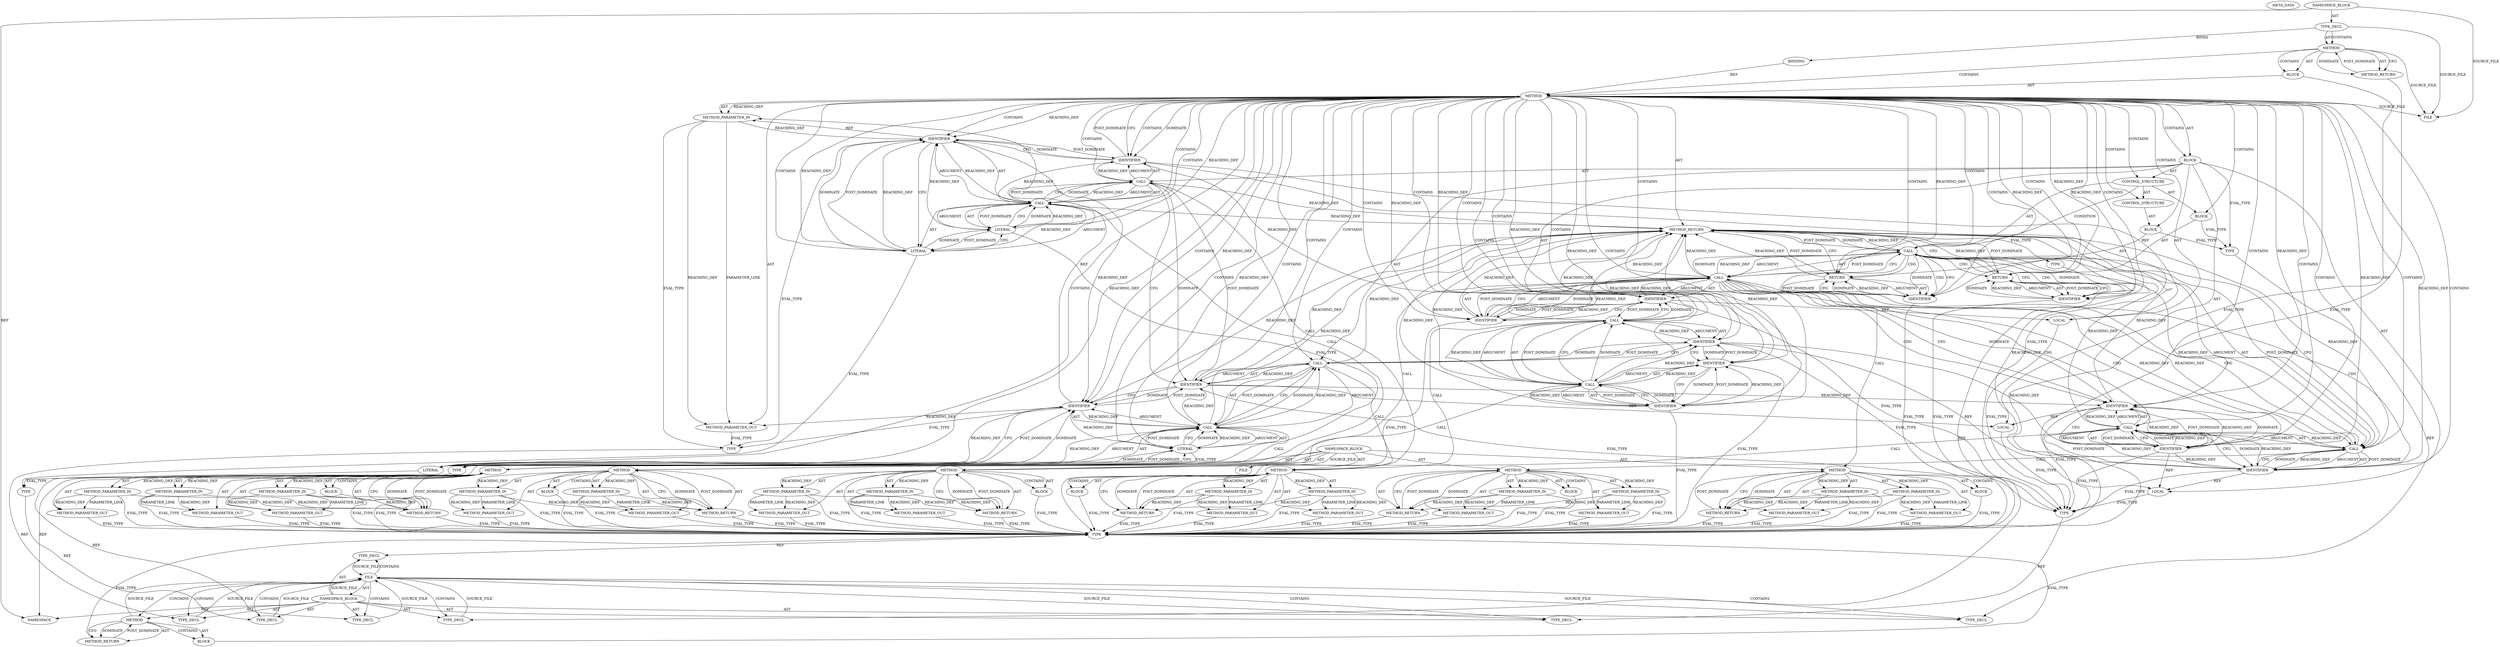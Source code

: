 digraph {
  1 [label=META_DATA LANGUAGE="NEWC" ROOT="/home/w/Documents/joern_wc/bigvul/processed_test/0" VERSION="0.1" OVERLAYS="base;controlflow;typerel;callgraph;dataflowOss"]
  2 [label=NAMESPACE_BLOCK ORDER=1 CODE="<empty>" FULL_NAME="<global>" FILENAME="<unknown>" NAME="<global>"]
  3 [label=NAMESPACE_BLOCK ORDER=1 CODE="<empty>" FULL_NAME="0.c:<global>" FILENAME="0.c" NAME="<global>"]
  4 [label=TYPE_DECL AST_PARENT_TYPE="NAMESPACE_BLOCK" AST_PARENT_FULL_NAME="0.c:<global>" ORDER=1 CODE="<global>" COLUMN_NUMBER=1 FULL_NAME="0.c:<global>" LINE_NUMBER=1 IS_EXTERNAL=false FILENAME="0.c" NAME="<global>"]
  5 [label=METHOD COLUMN_NUMBER=1 LINE_NUMBER=1 COLUMN_NUMBER_END=1 IS_EXTERNAL=false SIGNATURE="" NAME="<global>" AST_PARENT_TYPE="TYPE_DECL" AST_PARENT_FULL_NAME="0.c:<global>" ORDER=1 CODE="<global>" FULL_NAME="0.c:<global>" LINE_NUMBER_END=14 FILENAME="0.c"]
  6 [label=BLOCK ORDER=1 ARGUMENT_INDEX=-1 CODE="<empty>" COLUMN_NUMBER=1 LINE_NUMBER=1 TYPE_FULL_NAME="ANY"]
  7 [label=METHOD COLUMN_NUMBER=1 LINE_NUMBER=1 COLUMN_NUMBER_END=1 IS_EXTERNAL=false SIGNATURE="bool check_rodc_critical_attribute (ldb_message*)" NAME="check_rodc_critical_attribute" AST_PARENT_TYPE="TYPE_DECL" AST_PARENT_FULL_NAME="0.c:<global>" ORDER=1 CODE="static bool check_rodc_critical_attribute(struct ldb_message *msg)
{
	uint32_t schemaFlagsEx, searchFlags, rodc_filtered_flags;
	schemaFlagsEx = ldb_msg_find_attr_as_uint(msg, \"schemaFlagsEx\", 0);
	searchFlags = ldb_msg_find_attr_as_uint(msg, \"searchFlags\", 0);
	rodc_filtered_flags = (SEARCH_FLAG_RODC_ATTRIBUTE
			      | SEARCH_FLAG_CONFIDENTIAL);
	if ((schemaFlagsEx & SCHEMA_FLAG_ATTR_IS_CRITICAL) &&
		((searchFlags & rodc_filtered_flags) == rodc_filtered_flags)) {
		return true;
	} else {
		return false;
	}
}" FULL_NAME="check_rodc_critical_attribute" LINE_NUMBER_END=14 FILENAME="0.c"]
  8 [label=METHOD_PARAMETER_IN ORDER=1 CODE="struct ldb_message *msg" IS_VARIADIC=false COLUMN_NUMBER=43 LINE_NUMBER=1 TYPE_FULL_NAME="ldb_message*" EVALUATION_STRATEGY="BY_VALUE" INDEX=1 NAME="msg"]
  9 [label=BLOCK ORDER=2 ARGUMENT_INDEX=-1 CODE="{
	uint32_t schemaFlagsEx, searchFlags, rodc_filtered_flags;
	schemaFlagsEx = ldb_msg_find_attr_as_uint(msg, \"schemaFlagsEx\", 0);
	searchFlags = ldb_msg_find_attr_as_uint(msg, \"searchFlags\", 0);
	rodc_filtered_flags = (SEARCH_FLAG_RODC_ATTRIBUTE
			      | SEARCH_FLAG_CONFIDENTIAL);
	if ((schemaFlagsEx & SCHEMA_FLAG_ATTR_IS_CRITICAL) &&
		((searchFlags & rodc_filtered_flags) == rodc_filtered_flags)) {
		return true;
	} else {
		return false;
	}
}" COLUMN_NUMBER=1 LINE_NUMBER=2 TYPE_FULL_NAME="void"]
  10 [label=LOCAL ORDER=1 CODE="uint32_t schemaFlagsEx" COLUMN_NUMBER=11 LINE_NUMBER=3 TYPE_FULL_NAME="uint32_t" NAME="schemaFlagsEx"]
  11 [label=LOCAL ORDER=2 CODE="uint32_t searchFlags" COLUMN_NUMBER=26 LINE_NUMBER=3 TYPE_FULL_NAME="uint32_t" NAME="searchFlags"]
  12 [label=LOCAL ORDER=3 CODE="uint32_t rodc_filtered_flags" COLUMN_NUMBER=39 LINE_NUMBER=3 TYPE_FULL_NAME="uint32_t" NAME="rodc_filtered_flags"]
  13 [label=CALL ORDER=4 ARGUMENT_INDEX=-1 CODE="schemaFlagsEx = ldb_msg_find_attr_as_uint(msg, \"schemaFlagsEx\", 0)" COLUMN_NUMBER=2 METHOD_FULL_NAME="<operator>.assignment" LINE_NUMBER=4 TYPE_FULL_NAME="<empty>" DISPATCH_TYPE="STATIC_DISPATCH" SIGNATURE="" NAME="<operator>.assignment"]
  14 [label=IDENTIFIER ORDER=1 ARGUMENT_INDEX=1 CODE="schemaFlagsEx" COLUMN_NUMBER=2 LINE_NUMBER=4 TYPE_FULL_NAME="uint32_t" NAME="schemaFlagsEx"]
  15 [label=CALL ORDER=2 ARGUMENT_INDEX=2 CODE="ldb_msg_find_attr_as_uint(msg, \"schemaFlagsEx\", 0)" COLUMN_NUMBER=18 METHOD_FULL_NAME="ldb_msg_find_attr_as_uint" LINE_NUMBER=4 TYPE_FULL_NAME="<empty>" DISPATCH_TYPE="STATIC_DISPATCH" SIGNATURE="" NAME="ldb_msg_find_attr_as_uint"]
  16 [label=IDENTIFIER ORDER=1 ARGUMENT_INDEX=1 CODE="msg" COLUMN_NUMBER=44 LINE_NUMBER=4 TYPE_FULL_NAME="ldb_message*" NAME="msg"]
  17 [label=LITERAL ORDER=2 ARGUMENT_INDEX=2 CODE="\"schemaFlagsEx\"" COLUMN_NUMBER=49 LINE_NUMBER=4 TYPE_FULL_NAME="char"]
  18 [label=LITERAL ORDER=3 ARGUMENT_INDEX=3 CODE="0" COLUMN_NUMBER=66 LINE_NUMBER=4 TYPE_FULL_NAME="int"]
  19 [label=CALL ORDER=5 ARGUMENT_INDEX=-1 CODE="searchFlags = ldb_msg_find_attr_as_uint(msg, \"searchFlags\", 0)" COLUMN_NUMBER=2 METHOD_FULL_NAME="<operator>.assignment" LINE_NUMBER=5 TYPE_FULL_NAME="<empty>" DISPATCH_TYPE="STATIC_DISPATCH" SIGNATURE="" NAME="<operator>.assignment"]
  20 [label=IDENTIFIER ORDER=1 ARGUMENT_INDEX=1 CODE="searchFlags" COLUMN_NUMBER=2 LINE_NUMBER=5 TYPE_FULL_NAME="uint32_t" NAME="searchFlags"]
  21 [label=CALL ORDER=2 ARGUMENT_INDEX=2 CODE="ldb_msg_find_attr_as_uint(msg, \"searchFlags\", 0)" COLUMN_NUMBER=16 METHOD_FULL_NAME="ldb_msg_find_attr_as_uint" LINE_NUMBER=5 TYPE_FULL_NAME="<empty>" DISPATCH_TYPE="STATIC_DISPATCH" SIGNATURE="" NAME="ldb_msg_find_attr_as_uint"]
  22 [label=IDENTIFIER ORDER=1 ARGUMENT_INDEX=1 CODE="msg" COLUMN_NUMBER=42 LINE_NUMBER=5 TYPE_FULL_NAME="ldb_message*" NAME="msg"]
  23 [label=LITERAL ORDER=2 ARGUMENT_INDEX=2 CODE="\"searchFlags\"" COLUMN_NUMBER=47 LINE_NUMBER=5 TYPE_FULL_NAME="char"]
  24 [label=LITERAL ORDER=3 ARGUMENT_INDEX=3 CODE="0" COLUMN_NUMBER=62 LINE_NUMBER=5 TYPE_FULL_NAME="int"]
  25 [label=CALL ORDER=6 ARGUMENT_INDEX=-1 CODE="rodc_filtered_flags = (SEARCH_FLAG_RODC_ATTRIBUTE
			      | SEARCH_FLAG_CONFIDENTIAL)" COLUMN_NUMBER=2 METHOD_FULL_NAME="<operator>.assignment" LINE_NUMBER=6 TYPE_FULL_NAME="<empty>" DISPATCH_TYPE="STATIC_DISPATCH" SIGNATURE="" NAME="<operator>.assignment"]
  26 [label=IDENTIFIER ORDER=1 ARGUMENT_INDEX=1 CODE="rodc_filtered_flags" COLUMN_NUMBER=2 LINE_NUMBER=6 TYPE_FULL_NAME="uint32_t" NAME="rodc_filtered_flags"]
  27 [label=CALL ORDER=2 ARGUMENT_INDEX=2 CODE="SEARCH_FLAG_RODC_ATTRIBUTE
			      | SEARCH_FLAG_CONFIDENTIAL" COLUMN_NUMBER=25 METHOD_FULL_NAME="<operator>.or" LINE_NUMBER=6 TYPE_FULL_NAME="<empty>" DISPATCH_TYPE="STATIC_DISPATCH" SIGNATURE="" NAME="<operator>.or"]
  28 [label=IDENTIFIER ORDER=1 ARGUMENT_INDEX=1 CODE="SEARCH_FLAG_RODC_ATTRIBUTE" COLUMN_NUMBER=25 LINE_NUMBER=6 TYPE_FULL_NAME="ANY" NAME="SEARCH_FLAG_RODC_ATTRIBUTE"]
  29 [label=IDENTIFIER ORDER=2 ARGUMENT_INDEX=2 CODE="SEARCH_FLAG_CONFIDENTIAL" COLUMN_NUMBER=12 LINE_NUMBER=7 TYPE_FULL_NAME="ANY" NAME="SEARCH_FLAG_CONFIDENTIAL"]
  30 [label=CONTROL_STRUCTURE CONTROL_STRUCTURE_TYPE="IF" ORDER=7 PARSER_TYPE_NAME="CASTIfStatement" ARGUMENT_INDEX=-1 CODE="if ((schemaFlagsEx & SCHEMA_FLAG_ATTR_IS_CRITICAL) &&
		((searchFlags & rodc_filtered_flags) == rodc_filtered_flags))" COLUMN_NUMBER=2 LINE_NUMBER=8]
  31 [label=CALL ORDER=1 ARGUMENT_INDEX=-1 CODE="(schemaFlagsEx & SCHEMA_FLAG_ATTR_IS_CRITICAL) &&
		((searchFlags & rodc_filtered_flags) == rodc_filtered_flags)" COLUMN_NUMBER=6 METHOD_FULL_NAME="<operator>.logicalAnd" LINE_NUMBER=8 TYPE_FULL_NAME="<empty>" DISPATCH_TYPE="STATIC_DISPATCH" SIGNATURE="" NAME="<operator>.logicalAnd"]
  32 [label=CALL ORDER=1 ARGUMENT_INDEX=1 CODE="schemaFlagsEx & SCHEMA_FLAG_ATTR_IS_CRITICAL" COLUMN_NUMBER=7 METHOD_FULL_NAME="<operator>.and" LINE_NUMBER=8 TYPE_FULL_NAME="<empty>" DISPATCH_TYPE="STATIC_DISPATCH" SIGNATURE="" NAME="<operator>.and"]
  33 [label=IDENTIFIER ORDER=1 ARGUMENT_INDEX=1 CODE="schemaFlagsEx" COLUMN_NUMBER=7 LINE_NUMBER=8 TYPE_FULL_NAME="uint32_t" NAME="schemaFlagsEx"]
  34 [label=IDENTIFIER ORDER=2 ARGUMENT_INDEX=2 CODE="SCHEMA_FLAG_ATTR_IS_CRITICAL" COLUMN_NUMBER=23 LINE_NUMBER=8 TYPE_FULL_NAME="ANY" NAME="SCHEMA_FLAG_ATTR_IS_CRITICAL"]
  35 [label=CALL ORDER=2 ARGUMENT_INDEX=2 CODE="(searchFlags & rodc_filtered_flags) == rodc_filtered_flags" COLUMN_NUMBER=4 METHOD_FULL_NAME="<operator>.equals" LINE_NUMBER=9 TYPE_FULL_NAME="<empty>" DISPATCH_TYPE="STATIC_DISPATCH" SIGNATURE="" NAME="<operator>.equals"]
  36 [label=CALL ORDER=1 ARGUMENT_INDEX=1 CODE="searchFlags & rodc_filtered_flags" COLUMN_NUMBER=5 METHOD_FULL_NAME="<operator>.and" LINE_NUMBER=9 TYPE_FULL_NAME="<empty>" DISPATCH_TYPE="STATIC_DISPATCH" SIGNATURE="" NAME="<operator>.and"]
  37 [label=IDENTIFIER ORDER=1 ARGUMENT_INDEX=1 CODE="searchFlags" COLUMN_NUMBER=5 LINE_NUMBER=9 TYPE_FULL_NAME="uint32_t" NAME="searchFlags"]
  38 [label=IDENTIFIER ORDER=2 ARGUMENT_INDEX=2 CODE="rodc_filtered_flags" COLUMN_NUMBER=19 LINE_NUMBER=9 TYPE_FULL_NAME="uint32_t" NAME="rodc_filtered_flags"]
  39 [label=IDENTIFIER ORDER=2 ARGUMENT_INDEX=2 CODE="rodc_filtered_flags" COLUMN_NUMBER=43 LINE_NUMBER=9 TYPE_FULL_NAME="uint32_t" NAME="rodc_filtered_flags"]
  40 [label=BLOCK ORDER=2 ARGUMENT_INDEX=-1 CODE="{
		return true;
	}" COLUMN_NUMBER=65 LINE_NUMBER=9 TYPE_FULL_NAME="void"]
  41 [label=RETURN ORDER=1 ARGUMENT_INDEX=-1 CODE="return true;" COLUMN_NUMBER=3 LINE_NUMBER=10]
  42 [label=IDENTIFIER ORDER=1 ARGUMENT_INDEX=-1 CODE="true" COLUMN_NUMBER=10 LINE_NUMBER=10 TYPE_FULL_NAME="ANY" NAME="true"]
  43 [label=CONTROL_STRUCTURE CONTROL_STRUCTURE_TYPE="ELSE" ORDER=3 PARSER_TYPE_NAME="CASTCompoundStatement" ARGUMENT_INDEX=-1 CODE="else" COLUMN_NUMBER=9 LINE_NUMBER=11]
  44 [label=BLOCK ORDER=1 ARGUMENT_INDEX=-1 CODE="{
		return false;
	}" COLUMN_NUMBER=9 LINE_NUMBER=11 TYPE_FULL_NAME="void"]
  45 [label=RETURN ORDER=1 ARGUMENT_INDEX=-1 CODE="return false;" COLUMN_NUMBER=3 LINE_NUMBER=12]
  46 [label=IDENTIFIER ORDER=1 ARGUMENT_INDEX=-1 CODE="false" COLUMN_NUMBER=10 LINE_NUMBER=12 TYPE_FULL_NAME="ANY" NAME="false"]
  47 [label=METHOD_RETURN ORDER=3 CODE="RET" COLUMN_NUMBER=1 LINE_NUMBER=1 TYPE_FULL_NAME="bool" EVALUATION_STRATEGY="BY_VALUE"]
  48 [label=BINDING METHOD_FULL_NAME="check_rodc_critical_attribute" SIGNATURE="bool check_rodc_critical_attribute (ldb_message*)" NAME="check_rodc_critical_attribute"]
  49 [label=METHOD_RETURN ORDER=2 CODE="RET" COLUMN_NUMBER=1 LINE_NUMBER=1 TYPE_FULL_NAME="ANY" EVALUATION_STRATEGY="BY_VALUE"]
  50 [label=TYPE FULL_NAME="ANY" NAME="ANY" TYPE_DECL_FULL_NAME="ANY"]
  51 [label=TYPE FULL_NAME="bool" NAME="bool" TYPE_DECL_FULL_NAME="bool"]
  52 [label=TYPE FULL_NAME="char" NAME="char" TYPE_DECL_FULL_NAME="char"]
  53 [label=TYPE FULL_NAME="int" NAME="int" TYPE_DECL_FULL_NAME="int"]
  54 [label=TYPE FULL_NAME="ldb_message*" NAME="ldb_message*" TYPE_DECL_FULL_NAME="ldb_message*"]
  55 [label=TYPE FULL_NAME="uint32_t" NAME="uint32_t" TYPE_DECL_FULL_NAME="uint32_t"]
  56 [label=TYPE FULL_NAME="void" NAME="void" TYPE_DECL_FULL_NAME="void"]
  57 [label=TYPE_DECL AST_PARENT_TYPE="NAMESPACE_BLOCK" AST_PARENT_FULL_NAME="<includes>:<global>" ORDER=-1 CODE="ANY" FULL_NAME="ANY" IS_EXTERNAL=true FILENAME="<includes>" NAME="ANY"]
  58 [label=TYPE_DECL AST_PARENT_TYPE="NAMESPACE_BLOCK" AST_PARENT_FULL_NAME="<includes>:<global>" ORDER=-1 CODE="bool" FULL_NAME="bool" IS_EXTERNAL=true FILENAME="<includes>" NAME="bool"]
  59 [label=TYPE_DECL AST_PARENT_TYPE="NAMESPACE_BLOCK" AST_PARENT_FULL_NAME="<includes>:<global>" ORDER=-1 CODE="char" FULL_NAME="char" IS_EXTERNAL=true FILENAME="<includes>" NAME="char"]
  60 [label=TYPE_DECL AST_PARENT_TYPE="NAMESPACE_BLOCK" AST_PARENT_FULL_NAME="<includes>:<global>" ORDER=-1 CODE="int" FULL_NAME="int" IS_EXTERNAL=true FILENAME="<includes>" NAME="int"]
  61 [label=TYPE_DECL AST_PARENT_TYPE="NAMESPACE_BLOCK" AST_PARENT_FULL_NAME="<includes>:<global>" ORDER=-1 CODE="ldb_message*" FULL_NAME="ldb_message*" IS_EXTERNAL=true FILENAME="<includes>" NAME="ldb_message*"]
  62 [label=TYPE_DECL AST_PARENT_TYPE="NAMESPACE_BLOCK" AST_PARENT_FULL_NAME="<includes>:<global>" ORDER=-1 CODE="uint32_t" FULL_NAME="uint32_t" IS_EXTERNAL=true FILENAME="<includes>" NAME="uint32_t"]
  63 [label=TYPE_DECL AST_PARENT_TYPE="NAMESPACE_BLOCK" AST_PARENT_FULL_NAME="<includes>:<global>" ORDER=-1 CODE="void" FULL_NAME="void" IS_EXTERNAL=true FILENAME="<includes>" NAME="void"]
  64 [label=FILE ORDER=1 CODE="<empty>" CONTENT="<empty>" NAME="<includes>"]
  65 [label=NAMESPACE_BLOCK ORDER=1 CODE="<empty>" FULL_NAME="<includes>:<global>" FILENAME="<includes>" NAME="<global>"]
  66 [label=METHOD AST_PARENT_TYPE="NAMESPACE_BLOCK" AST_PARENT_FULL_NAME="<includes>:<global>" ORDER=1 CODE="<global>" FULL_NAME="<includes>:<global>" LINE_NUMBER=1 IS_EXTERNAL=false FILENAME="<includes>" SIGNATURE="" NAME="<global>"]
  67 [label=BLOCK ORDER=1 ARGUMENT_INDEX=-1 CODE="<empty>" TYPE_FULL_NAME="ANY"]
  68 [label=METHOD_RETURN ORDER=2 CODE="RET" TYPE_FULL_NAME="ANY" EVALUATION_STRATEGY="BY_VALUE"]
  70 [label=FILE ORDER=0 CODE="<empty>" CONTENT="<empty>" NAME="<unknown>"]
  71 [label=FILE ORDER=0 CODE="<empty>" CONTENT="<empty>" NAME="0.c"]
  72 [label=NAMESPACE ORDER=-1 CODE="<empty>" NAME="<global>"]
  73 [label=METHOD AST_PARENT_TYPE="NAMESPACE_BLOCK" AST_PARENT_FULL_NAME="<global>" ORDER=0 CODE="<empty>" FULL_NAME="<operator>.assignment" IS_EXTERNAL=true FILENAME="<empty>" SIGNATURE="" NAME="<operator>.assignment"]
  74 [label=METHOD_PARAMETER_IN ORDER=1 CODE="p1" IS_VARIADIC=false TYPE_FULL_NAME="ANY" EVALUATION_STRATEGY="BY_VALUE" INDEX=1 NAME="p1"]
  75 [label=METHOD_PARAMETER_IN ORDER=2 CODE="p2" IS_VARIADIC=false TYPE_FULL_NAME="ANY" EVALUATION_STRATEGY="BY_VALUE" INDEX=2 NAME="p2"]
  76 [label=BLOCK ORDER=1 ARGUMENT_INDEX=1 CODE="<empty>" TYPE_FULL_NAME="ANY"]
  77 [label=METHOD_RETURN ORDER=2 CODE="RET" TYPE_FULL_NAME="ANY" EVALUATION_STRATEGY="BY_VALUE"]
  78 [label=METHOD AST_PARENT_TYPE="NAMESPACE_BLOCK" AST_PARENT_FULL_NAME="<global>" ORDER=0 CODE="<empty>" FULL_NAME="ldb_msg_find_attr_as_uint" IS_EXTERNAL=true FILENAME="<empty>" SIGNATURE="" NAME="ldb_msg_find_attr_as_uint"]
  79 [label=METHOD_PARAMETER_IN ORDER=1 CODE="p1" IS_VARIADIC=false TYPE_FULL_NAME="ANY" EVALUATION_STRATEGY="BY_VALUE" INDEX=1 NAME="p1"]
  80 [label=METHOD_PARAMETER_IN ORDER=2 CODE="p2" IS_VARIADIC=false TYPE_FULL_NAME="ANY" EVALUATION_STRATEGY="BY_VALUE" INDEX=2 NAME="p2"]
  81 [label=METHOD_PARAMETER_IN ORDER=3 CODE="p3" IS_VARIADIC=false TYPE_FULL_NAME="ANY" EVALUATION_STRATEGY="BY_VALUE" INDEX=3 NAME="p3"]
  82 [label=BLOCK ORDER=1 ARGUMENT_INDEX=1 CODE="<empty>" TYPE_FULL_NAME="ANY"]
  83 [label=METHOD_RETURN ORDER=2 CODE="RET" TYPE_FULL_NAME="ANY" EVALUATION_STRATEGY="BY_VALUE"]
  84 [label=METHOD AST_PARENT_TYPE="NAMESPACE_BLOCK" AST_PARENT_FULL_NAME="<global>" ORDER=0 CODE="<empty>" FULL_NAME="<operator>.or" IS_EXTERNAL=true FILENAME="<empty>" SIGNATURE="" NAME="<operator>.or"]
  85 [label=METHOD_PARAMETER_IN ORDER=1 CODE="p1" IS_VARIADIC=false TYPE_FULL_NAME="ANY" EVALUATION_STRATEGY="BY_VALUE" INDEX=1 NAME="p1"]
  86 [label=METHOD_PARAMETER_IN ORDER=2 CODE="p2" IS_VARIADIC=false TYPE_FULL_NAME="ANY" EVALUATION_STRATEGY="BY_VALUE" INDEX=2 NAME="p2"]
  87 [label=BLOCK ORDER=1 ARGUMENT_INDEX=1 CODE="<empty>" TYPE_FULL_NAME="ANY"]
  88 [label=METHOD_RETURN ORDER=2 CODE="RET" TYPE_FULL_NAME="ANY" EVALUATION_STRATEGY="BY_VALUE"]
  89 [label=METHOD AST_PARENT_TYPE="NAMESPACE_BLOCK" AST_PARENT_FULL_NAME="<global>" ORDER=0 CODE="<empty>" FULL_NAME="<operator>.logicalAnd" IS_EXTERNAL=true FILENAME="<empty>" SIGNATURE="" NAME="<operator>.logicalAnd"]
  90 [label=METHOD_PARAMETER_IN ORDER=1 CODE="p1" IS_VARIADIC=false TYPE_FULL_NAME="ANY" EVALUATION_STRATEGY="BY_VALUE" INDEX=1 NAME="p1"]
  91 [label=METHOD_PARAMETER_IN ORDER=2 CODE="p2" IS_VARIADIC=false TYPE_FULL_NAME="ANY" EVALUATION_STRATEGY="BY_VALUE" INDEX=2 NAME="p2"]
  92 [label=BLOCK ORDER=1 ARGUMENT_INDEX=1 CODE="<empty>" TYPE_FULL_NAME="ANY"]
  93 [label=METHOD_RETURN ORDER=2 CODE="RET" TYPE_FULL_NAME="ANY" EVALUATION_STRATEGY="BY_VALUE"]
  94 [label=METHOD AST_PARENT_TYPE="NAMESPACE_BLOCK" AST_PARENT_FULL_NAME="<global>" ORDER=0 CODE="<empty>" FULL_NAME="<operator>.and" IS_EXTERNAL=true FILENAME="<empty>" SIGNATURE="" NAME="<operator>.and"]
  95 [label=METHOD_PARAMETER_IN ORDER=1 CODE="p1" IS_VARIADIC=false TYPE_FULL_NAME="ANY" EVALUATION_STRATEGY="BY_VALUE" INDEX=1 NAME="p1"]
  96 [label=METHOD_PARAMETER_IN ORDER=2 CODE="p2" IS_VARIADIC=false TYPE_FULL_NAME="ANY" EVALUATION_STRATEGY="BY_VALUE" INDEX=2 NAME="p2"]
  97 [label=BLOCK ORDER=1 ARGUMENT_INDEX=1 CODE="<empty>" TYPE_FULL_NAME="ANY"]
  98 [label=METHOD_RETURN ORDER=2 CODE="RET" TYPE_FULL_NAME="ANY" EVALUATION_STRATEGY="BY_VALUE"]
  99 [label=METHOD AST_PARENT_TYPE="NAMESPACE_BLOCK" AST_PARENT_FULL_NAME="<global>" ORDER=0 CODE="<empty>" FULL_NAME="<operator>.equals" IS_EXTERNAL=true FILENAME="<empty>" SIGNATURE="" NAME="<operator>.equals"]
  100 [label=METHOD_PARAMETER_IN ORDER=1 CODE="p1" IS_VARIADIC=false TYPE_FULL_NAME="ANY" EVALUATION_STRATEGY="BY_VALUE" INDEX=1 NAME="p1"]
  101 [label=METHOD_PARAMETER_IN ORDER=2 CODE="p2" IS_VARIADIC=false TYPE_FULL_NAME="ANY" EVALUATION_STRATEGY="BY_VALUE" INDEX=2 NAME="p2"]
  102 [label=BLOCK ORDER=1 ARGUMENT_INDEX=1 CODE="<empty>" TYPE_FULL_NAME="ANY"]
  103 [label=METHOD_RETURN ORDER=2 CODE="RET" TYPE_FULL_NAME="ANY" EVALUATION_STRATEGY="BY_VALUE"]
  104 [label=METHOD_PARAMETER_OUT ORDER=1 CODE="struct ldb_message *msg" IS_VARIADIC=false COLUMN_NUMBER=43 LINE_NUMBER=1 TYPE_FULL_NAME="ldb_message*" EVALUATION_STRATEGY="BY_VALUE" INDEX=1 NAME="msg"]
  105 [label=METHOD_PARAMETER_OUT ORDER=1 CODE="p1" IS_VARIADIC=false TYPE_FULL_NAME="ANY" EVALUATION_STRATEGY="BY_VALUE" INDEX=1 NAME="p1"]
  106 [label=METHOD_PARAMETER_OUT ORDER=2 CODE="p2" IS_VARIADIC=false TYPE_FULL_NAME="ANY" EVALUATION_STRATEGY="BY_VALUE" INDEX=2 NAME="p2"]
  107 [label=METHOD_PARAMETER_OUT ORDER=1 CODE="p1" IS_VARIADIC=false TYPE_FULL_NAME="ANY" EVALUATION_STRATEGY="BY_VALUE" INDEX=1 NAME="p1"]
  108 [label=METHOD_PARAMETER_OUT ORDER=2 CODE="p2" IS_VARIADIC=false TYPE_FULL_NAME="ANY" EVALUATION_STRATEGY="BY_VALUE" INDEX=2 NAME="p2"]
  109 [label=METHOD_PARAMETER_OUT ORDER=3 CODE="p3" IS_VARIADIC=false TYPE_FULL_NAME="ANY" EVALUATION_STRATEGY="BY_VALUE" INDEX=3 NAME="p3"]
  110 [label=METHOD_PARAMETER_OUT ORDER=1 CODE="p1" IS_VARIADIC=false TYPE_FULL_NAME="ANY" EVALUATION_STRATEGY="BY_VALUE" INDEX=1 NAME="p1"]
  111 [label=METHOD_PARAMETER_OUT ORDER=2 CODE="p2" IS_VARIADIC=false TYPE_FULL_NAME="ANY" EVALUATION_STRATEGY="BY_VALUE" INDEX=2 NAME="p2"]
  112 [label=METHOD_PARAMETER_OUT ORDER=1 CODE="p1" IS_VARIADIC=false TYPE_FULL_NAME="ANY" EVALUATION_STRATEGY="BY_VALUE" INDEX=1 NAME="p1"]
  113 [label=METHOD_PARAMETER_OUT ORDER=2 CODE="p2" IS_VARIADIC=false TYPE_FULL_NAME="ANY" EVALUATION_STRATEGY="BY_VALUE" INDEX=2 NAME="p2"]
  114 [label=METHOD_PARAMETER_OUT ORDER=1 CODE="p1" IS_VARIADIC=false TYPE_FULL_NAME="ANY" EVALUATION_STRATEGY="BY_VALUE" INDEX=1 NAME="p1"]
  115 [label=METHOD_PARAMETER_OUT ORDER=2 CODE="p2" IS_VARIADIC=false TYPE_FULL_NAME="ANY" EVALUATION_STRATEGY="BY_VALUE" INDEX=2 NAME="p2"]
  116 [label=METHOD_PARAMETER_OUT ORDER=1 CODE="p1" IS_VARIADIC=false TYPE_FULL_NAME="ANY" EVALUATION_STRATEGY="BY_VALUE" INDEX=1 NAME="p1"]
  117 [label=METHOD_PARAMETER_OUT ORDER=2 CODE="p2" IS_VARIADIC=false TYPE_FULL_NAME="ANY" EVALUATION_STRATEGY="BY_VALUE" INDEX=2 NAME="p2"]
  2 -> 73 [label=AST ]
  2 -> 78 [label=AST ]
  2 -> 84 [label=AST ]
  2 -> 89 [label=AST ]
  2 -> 94 [label=AST ]
  2 -> 99 [label=AST ]
  2 -> 72 [label=REF ]
  2 -> 70 [label=SOURCE_FILE ]
  3 -> 4 [label=AST ]
  3 -> 72 [label=REF ]
  3 -> 71 [label=SOURCE_FILE ]
  4 -> 5 [label=AST ]
  4 -> 48 [label=BINDS ]
  4 -> 5 [label=CONTAINS ]
  4 -> 71 [label=SOURCE_FILE ]
  5 -> 6 [label=AST ]
  5 -> 49 [label=AST ]
  5 -> 49 [label=CFG ]
  5 -> 6 [label=CONTAINS ]
  5 -> 7 [label=CONTAINS ]
  5 -> 49 [label=DOMINATE ]
  5 -> 71 [label=SOURCE_FILE ]
  6 -> 7 [label=AST ]
  6 -> 50 [label=EVAL_TYPE ]
  7 -> 8 [label=AST ]
  7 -> 9 [label=AST ]
  7 -> 47 [label=AST ]
  7 -> 104 [label=AST ]
  7 -> 14 [label=CFG ]
  7 -> 9 [label=CONTAINS ]
  7 -> 13 [label=CONTAINS ]
  7 -> 19 [label=CONTAINS ]
  7 -> 25 [label=CONTAINS ]
  7 -> 30 [label=CONTAINS ]
  7 -> 14 [label=CONTAINS ]
  7 -> 15 [label=CONTAINS ]
  7 -> 20 [label=CONTAINS ]
  7 -> 21 [label=CONTAINS ]
  7 -> 26 [label=CONTAINS ]
  7 -> 27 [label=CONTAINS ]
  7 -> 31 [label=CONTAINS ]
  7 -> 40 [label=CONTAINS ]
  7 -> 43 [label=CONTAINS ]
  7 -> 16 [label=CONTAINS ]
  7 -> 17 [label=CONTAINS ]
  7 -> 18 [label=CONTAINS ]
  7 -> 22 [label=CONTAINS ]
  7 -> 23 [label=CONTAINS ]
  7 -> 24 [label=CONTAINS ]
  7 -> 28 [label=CONTAINS ]
  7 -> 29 [label=CONTAINS ]
  7 -> 32 [label=CONTAINS ]
  7 -> 35 [label=CONTAINS ]
  7 -> 41 [label=CONTAINS ]
  7 -> 44 [label=CONTAINS ]
  7 -> 33 [label=CONTAINS ]
  7 -> 34 [label=CONTAINS ]
  7 -> 36 [label=CONTAINS ]
  7 -> 39 [label=CONTAINS ]
  7 -> 42 [label=CONTAINS ]
  7 -> 45 [label=CONTAINS ]
  7 -> 37 [label=CONTAINS ]
  7 -> 38 [label=CONTAINS ]
  7 -> 46 [label=CONTAINS ]
  7 -> 14 [label=DOMINATE ]
  7 -> 17 [label=REACHING_DEF VARIABLE=""]
  7 -> 39 [label=REACHING_DEF VARIABLE=""]
  7 -> 18 [label=REACHING_DEF VARIABLE=""]
  7 -> 23 [label=REACHING_DEF VARIABLE=""]
  7 -> 42 [label=REACHING_DEF VARIABLE=""]
  7 -> 46 [label=REACHING_DEF VARIABLE=""]
  7 -> 37 [label=REACHING_DEF VARIABLE=""]
  7 -> 22 [label=REACHING_DEF VARIABLE=""]
  7 -> 33 [label=REACHING_DEF VARIABLE=""]
  7 -> 38 [label=REACHING_DEF VARIABLE=""]
  7 -> 16 [label=REACHING_DEF VARIABLE=""]
  7 -> 8 [label=REACHING_DEF VARIABLE=""]
  7 -> 24 [label=REACHING_DEF VARIABLE=""]
  7 -> 34 [label=REACHING_DEF VARIABLE=""]
  7 -> 28 [label=REACHING_DEF VARIABLE=""]
  7 -> 29 [label=REACHING_DEF VARIABLE=""]
  7 -> 45 [label=REACHING_DEF VARIABLE=""]
  7 -> 41 [label=REACHING_DEF VARIABLE=""]
  7 -> 71 [label=SOURCE_FILE ]
  8 -> 54 [label=EVAL_TYPE ]
  8 -> 104 [label=PARAMETER_LINK ]
  8 -> 16 [label=REACHING_DEF VARIABLE="msg"]
  8 -> 104 [label=REACHING_DEF VARIABLE="msg"]
  9 -> 10 [label=AST ]
  9 -> 11 [label=AST ]
  9 -> 12 [label=AST ]
  9 -> 13 [label=AST ]
  9 -> 19 [label=AST ]
  9 -> 25 [label=AST ]
  9 -> 30 [label=AST ]
  9 -> 56 [label=EVAL_TYPE ]
  10 -> 55 [label=EVAL_TYPE ]
  11 -> 55 [label=EVAL_TYPE ]
  12 -> 55 [label=EVAL_TYPE ]
  13 -> 14 [label=ARGUMENT ]
  13 -> 15 [label=ARGUMENT ]
  13 -> 14 [label=AST ]
  13 -> 15 [label=AST ]
  13 -> 73 [label=CALL ]
  13 -> 20 [label=CFG ]
  13 -> 20 [label=DOMINATE ]
  13 -> 15 [label=POST_DOMINATE ]
  13 -> 47 [label=REACHING_DEF VARIABLE="schemaFlagsEx = ldb_msg_find_attr_as_uint(msg, \"schemaFlagsEx\", 0)"]
  14 -> 16 [label=CFG ]
  14 -> 16 [label=DOMINATE ]
  14 -> 55 [label=EVAL_TYPE ]
  14 -> 7 [label=POST_DOMINATE ]
  14 -> 33 [label=REACHING_DEF VARIABLE="schemaFlagsEx"]
  14 -> 13 [label=REACHING_DEF VARIABLE="schemaFlagsEx"]
  14 -> 10 [label=REF ]
  15 -> 16 [label=ARGUMENT ]
  15 -> 17 [label=ARGUMENT ]
  15 -> 18 [label=ARGUMENT ]
  15 -> 16 [label=AST ]
  15 -> 17 [label=AST ]
  15 -> 18 [label=AST ]
  15 -> 78 [label=CALL ]
  15 -> 13 [label=CFG ]
  15 -> 13 [label=DOMINATE ]
  15 -> 18 [label=POST_DOMINATE ]
  15 -> 14 [label=REACHING_DEF VARIABLE="ldb_msg_find_attr_as_uint(msg, \"schemaFlagsEx\", 0)"]
  15 -> 13 [label=REACHING_DEF VARIABLE="ldb_msg_find_attr_as_uint(msg, \"schemaFlagsEx\", 0)"]
  15 -> 47 [label=REACHING_DEF VARIABLE="ldb_msg_find_attr_as_uint(msg, \"schemaFlagsEx\", 0)"]
  16 -> 17 [label=CFG ]
  16 -> 17 [label=DOMINATE ]
  16 -> 54 [label=EVAL_TYPE ]
  16 -> 14 [label=POST_DOMINATE ]
  16 -> 15 [label=REACHING_DEF VARIABLE="msg"]
  16 -> 22 [label=REACHING_DEF VARIABLE="msg"]
  16 -> 8 [label=REF ]
  17 -> 18 [label=CFG ]
  17 -> 18 [label=DOMINATE ]
  17 -> 52 [label=EVAL_TYPE ]
  17 -> 16 [label=POST_DOMINATE ]
  17 -> 16 [label=REACHING_DEF VARIABLE="\"schemaFlagsEx\""]
  17 -> 15 [label=REACHING_DEF VARIABLE="\"schemaFlagsEx\""]
  18 -> 15 [label=CFG ]
  18 -> 15 [label=DOMINATE ]
  18 -> 53 [label=EVAL_TYPE ]
  18 -> 17 [label=POST_DOMINATE ]
  18 -> 16 [label=REACHING_DEF VARIABLE="0"]
  18 -> 15 [label=REACHING_DEF VARIABLE="0"]
  19 -> 20 [label=ARGUMENT ]
  19 -> 21 [label=ARGUMENT ]
  19 -> 20 [label=AST ]
  19 -> 21 [label=AST ]
  19 -> 73 [label=CALL ]
  19 -> 26 [label=CFG ]
  19 -> 26 [label=DOMINATE ]
  19 -> 21 [label=POST_DOMINATE ]
  19 -> 47 [label=REACHING_DEF VARIABLE="searchFlags = ldb_msg_find_attr_as_uint(msg, \"searchFlags\", 0)"]
  20 -> 22 [label=CFG ]
  20 -> 22 [label=DOMINATE ]
  20 -> 55 [label=EVAL_TYPE ]
  20 -> 13 [label=POST_DOMINATE ]
  20 -> 19 [label=REACHING_DEF VARIABLE="searchFlags"]
  20 -> 37 [label=REACHING_DEF VARIABLE="searchFlags"]
  20 -> 47 [label=REACHING_DEF VARIABLE="searchFlags"]
  20 -> 11 [label=REF ]
  21 -> 22 [label=ARGUMENT ]
  21 -> 23 [label=ARGUMENT ]
  21 -> 24 [label=ARGUMENT ]
  21 -> 22 [label=AST ]
  21 -> 23 [label=AST ]
  21 -> 24 [label=AST ]
  21 -> 78 [label=CALL ]
  21 -> 19 [label=CFG ]
  21 -> 19 [label=DOMINATE ]
  21 -> 24 [label=POST_DOMINATE ]
  21 -> 20 [label=REACHING_DEF VARIABLE="ldb_msg_find_attr_as_uint(msg, \"searchFlags\", 0)"]
  21 -> 19 [label=REACHING_DEF VARIABLE="ldb_msg_find_attr_as_uint(msg, \"searchFlags\", 0)"]
  21 -> 47 [label=REACHING_DEF VARIABLE="ldb_msg_find_attr_as_uint(msg, \"searchFlags\", 0)"]
  22 -> 23 [label=CFG ]
  22 -> 23 [label=DOMINATE ]
  22 -> 54 [label=EVAL_TYPE ]
  22 -> 20 [label=POST_DOMINATE ]
  22 -> 104 [label=REACHING_DEF VARIABLE="msg"]
  22 -> 21 [label=REACHING_DEF VARIABLE="msg"]
  22 -> 47 [label=REACHING_DEF VARIABLE="msg"]
  22 -> 8 [label=REF ]
  23 -> 24 [label=CFG ]
  23 -> 24 [label=DOMINATE ]
  23 -> 52 [label=EVAL_TYPE ]
  23 -> 22 [label=POST_DOMINATE ]
  23 -> 22 [label=REACHING_DEF VARIABLE="\"searchFlags\""]
  23 -> 21 [label=REACHING_DEF VARIABLE="\"searchFlags\""]
  24 -> 21 [label=CFG ]
  24 -> 21 [label=DOMINATE ]
  24 -> 53 [label=EVAL_TYPE ]
  24 -> 23 [label=POST_DOMINATE ]
  24 -> 22 [label=REACHING_DEF VARIABLE="0"]
  24 -> 21 [label=REACHING_DEF VARIABLE="0"]
  25 -> 26 [label=ARGUMENT ]
  25 -> 27 [label=ARGUMENT ]
  25 -> 26 [label=AST ]
  25 -> 27 [label=AST ]
  25 -> 73 [label=CALL ]
  25 -> 33 [label=CFG ]
  25 -> 33 [label=DOMINATE ]
  25 -> 27 [label=POST_DOMINATE ]
  25 -> 47 [label=REACHING_DEF VARIABLE="rodc_filtered_flags = (SEARCH_FLAG_RODC_ATTRIBUTE
			      | SEARCH_FLAG_CONFIDENTIAL)"]
  26 -> 28 [label=CFG ]
  26 -> 28 [label=DOMINATE ]
  26 -> 55 [label=EVAL_TYPE ]
  26 -> 19 [label=POST_DOMINATE ]
  26 -> 38 [label=REACHING_DEF VARIABLE="rodc_filtered_flags"]
  26 -> 25 [label=REACHING_DEF VARIABLE="rodc_filtered_flags"]
  26 -> 47 [label=REACHING_DEF VARIABLE="rodc_filtered_flags"]
  26 -> 12 [label=REF ]
  27 -> 28 [label=ARGUMENT ]
  27 -> 29 [label=ARGUMENT ]
  27 -> 28 [label=AST ]
  27 -> 29 [label=AST ]
  27 -> 84 [label=CALL ]
  27 -> 25 [label=CFG ]
  27 -> 25 [label=DOMINATE ]
  27 -> 29 [label=POST_DOMINATE ]
  27 -> 26 [label=REACHING_DEF VARIABLE="SEARCH_FLAG_RODC_ATTRIBUTE
			      | SEARCH_FLAG_CONFIDENTIAL"]
  27 -> 25 [label=REACHING_DEF VARIABLE="SEARCH_FLAG_RODC_ATTRIBUTE
			      | SEARCH_FLAG_CONFIDENTIAL"]
  27 -> 47 [label=REACHING_DEF VARIABLE="SEARCH_FLAG_RODC_ATTRIBUTE
			      | SEARCH_FLAG_CONFIDENTIAL"]
  28 -> 29 [label=CFG ]
  28 -> 29 [label=DOMINATE ]
  28 -> 50 [label=EVAL_TYPE ]
  28 -> 26 [label=POST_DOMINATE ]
  28 -> 27 [label=REACHING_DEF VARIABLE="SEARCH_FLAG_RODC_ATTRIBUTE"]
  28 -> 47 [label=REACHING_DEF VARIABLE="SEARCH_FLAG_RODC_ATTRIBUTE"]
  29 -> 27 [label=CFG ]
  29 -> 27 [label=DOMINATE ]
  29 -> 50 [label=EVAL_TYPE ]
  29 -> 28 [label=POST_DOMINATE ]
  29 -> 28 [label=REACHING_DEF VARIABLE="SEARCH_FLAG_CONFIDENTIAL"]
  29 -> 27 [label=REACHING_DEF VARIABLE="SEARCH_FLAG_CONFIDENTIAL"]
  29 -> 47 [label=REACHING_DEF VARIABLE="SEARCH_FLAG_CONFIDENTIAL"]
  30 -> 31 [label=AST ]
  30 -> 40 [label=AST ]
  30 -> 43 [label=AST ]
  30 -> 31 [label=CONDITION ]
  31 -> 32 [label=ARGUMENT ]
  31 -> 35 [label=ARGUMENT ]
  31 -> 32 [label=AST ]
  31 -> 35 [label=AST ]
  31 -> 89 [label=CALL ]
  31 -> 42 [label=CDG ]
  31 -> 41 [label=CDG ]
  31 -> 45 [label=CDG ]
  31 -> 46 [label=CDG ]
  31 -> 42 [label=CFG ]
  31 -> 46 [label=CFG ]
  31 -> 47 [label=DOMINATE ]
  31 -> 42 [label=DOMINATE ]
  31 -> 46 [label=DOMINATE ]
  31 -> 32 [label=POST_DOMINATE ]
  31 -> 35 [label=POST_DOMINATE ]
  31 -> 47 [label=REACHING_DEF VARIABLE="(schemaFlagsEx & SCHEMA_FLAG_ATTR_IS_CRITICAL) &&
		((searchFlags & rodc_filtered_flags) == rodc_filtered_flags)"]
  32 -> 33 [label=ARGUMENT ]
  32 -> 34 [label=ARGUMENT ]
  32 -> 33 [label=AST ]
  32 -> 34 [label=AST ]
  32 -> 94 [label=CALL ]
  32 -> 38 [label=CDG ]
  32 -> 36 [label=CDG ]
  32 -> 35 [label=CDG ]
  32 -> 37 [label=CDG ]
  32 -> 39 [label=CDG ]
  32 -> 37 [label=CFG ]
  32 -> 31 [label=CFG ]
  32 -> 31 [label=DOMINATE ]
  32 -> 37 [label=DOMINATE ]
  32 -> 34 [label=POST_DOMINATE ]
  32 -> 35 [label=REACHING_DEF VARIABLE="schemaFlagsEx & SCHEMA_FLAG_ATTR_IS_CRITICAL"]
  32 -> 31 [label=REACHING_DEF VARIABLE="schemaFlagsEx & SCHEMA_FLAG_ATTR_IS_CRITICAL"]
  32 -> 47 [label=REACHING_DEF VARIABLE="schemaFlagsEx & SCHEMA_FLAG_ATTR_IS_CRITICAL"]
  33 -> 34 [label=CFG ]
  33 -> 34 [label=DOMINATE ]
  33 -> 55 [label=EVAL_TYPE ]
  33 -> 25 [label=POST_DOMINATE ]
  33 -> 32 [label=REACHING_DEF VARIABLE="schemaFlagsEx"]
  33 -> 47 [label=REACHING_DEF VARIABLE="schemaFlagsEx"]
  33 -> 10 [label=REF ]
  34 -> 32 [label=CFG ]
  34 -> 32 [label=DOMINATE ]
  34 -> 50 [label=EVAL_TYPE ]
  34 -> 33 [label=POST_DOMINATE ]
  34 -> 33 [label=REACHING_DEF VARIABLE="SCHEMA_FLAG_ATTR_IS_CRITICAL"]
  34 -> 32 [label=REACHING_DEF VARIABLE="SCHEMA_FLAG_ATTR_IS_CRITICAL"]
  34 -> 47 [label=REACHING_DEF VARIABLE="SCHEMA_FLAG_ATTR_IS_CRITICAL"]
  35 -> 36 [label=ARGUMENT ]
  35 -> 39 [label=ARGUMENT ]
  35 -> 36 [label=AST ]
  35 -> 39 [label=AST ]
  35 -> 99 [label=CALL ]
  35 -> 31 [label=CFG ]
  35 -> 39 [label=POST_DOMINATE ]
  35 -> 32 [label=REACHING_DEF VARIABLE="(searchFlags & rodc_filtered_flags) == rodc_filtered_flags"]
  35 -> 31 [label=REACHING_DEF VARIABLE="(searchFlags & rodc_filtered_flags) == rodc_filtered_flags"]
  35 -> 47 [label=REACHING_DEF VARIABLE="(searchFlags & rodc_filtered_flags) == rodc_filtered_flags"]
  36 -> 37 [label=ARGUMENT ]
  36 -> 38 [label=ARGUMENT ]
  36 -> 37 [label=AST ]
  36 -> 38 [label=AST ]
  36 -> 94 [label=CALL ]
  36 -> 39 [label=CFG ]
  36 -> 39 [label=DOMINATE ]
  36 -> 38 [label=POST_DOMINATE ]
  36 -> 39 [label=REACHING_DEF VARIABLE="searchFlags & rodc_filtered_flags"]
  36 -> 35 [label=REACHING_DEF VARIABLE="searchFlags & rodc_filtered_flags"]
  36 -> 47 [label=REACHING_DEF VARIABLE="searchFlags & rodc_filtered_flags"]
  37 -> 38 [label=CFG ]
  37 -> 38 [label=DOMINATE ]
  37 -> 55 [label=EVAL_TYPE ]
  37 -> 38 [label=REACHING_DEF VARIABLE="searchFlags"]
  37 -> 36 [label=REACHING_DEF VARIABLE="searchFlags"]
  37 -> 47 [label=REACHING_DEF VARIABLE="searchFlags"]
  37 -> 11 [label=REF ]
  38 -> 36 [label=CFG ]
  38 -> 36 [label=DOMINATE ]
  38 -> 55 [label=EVAL_TYPE ]
  38 -> 37 [label=POST_DOMINATE ]
  38 -> 39 [label=REACHING_DEF VARIABLE="rodc_filtered_flags"]
  38 -> 37 [label=REACHING_DEF VARIABLE="rodc_filtered_flags"]
  38 -> 36 [label=REACHING_DEF VARIABLE="rodc_filtered_flags"]
  38 -> 12 [label=REF ]
  39 -> 35 [label=CFG ]
  39 -> 35 [label=DOMINATE ]
  39 -> 55 [label=EVAL_TYPE ]
  39 -> 36 [label=POST_DOMINATE ]
  39 -> 36 [label=REACHING_DEF VARIABLE="rodc_filtered_flags"]
  39 -> 35 [label=REACHING_DEF VARIABLE="rodc_filtered_flags"]
  39 -> 47 [label=REACHING_DEF VARIABLE="rodc_filtered_flags"]
  39 -> 12 [label=REF ]
  40 -> 41 [label=AST ]
  40 -> 56 [label=EVAL_TYPE ]
  41 -> 42 [label=ARGUMENT ]
  41 -> 42 [label=AST ]
  41 -> 47 [label=CFG ]
  41 -> 42 [label=POST_DOMINATE ]
  41 -> 47 [label=REACHING_DEF VARIABLE="<RET>"]
  42 -> 41 [label=CFG ]
  42 -> 41 [label=DOMINATE ]
  42 -> 50 [label=EVAL_TYPE ]
  42 -> 41 [label=REACHING_DEF VARIABLE="true"]
  43 -> 44 [label=AST ]
  44 -> 45 [label=AST ]
  44 -> 56 [label=EVAL_TYPE ]
  45 -> 46 [label=ARGUMENT ]
  45 -> 46 [label=AST ]
  45 -> 47 [label=CFG ]
  45 -> 46 [label=POST_DOMINATE ]
  45 -> 47 [label=REACHING_DEF VARIABLE="<RET>"]
  46 -> 45 [label=CFG ]
  46 -> 45 [label=DOMINATE ]
  46 -> 50 [label=EVAL_TYPE ]
  46 -> 45 [label=REACHING_DEF VARIABLE="false"]
  47 -> 51 [label=EVAL_TYPE ]
  47 -> 31 [label=POST_DOMINATE ]
  47 -> 41 [label=POST_DOMINATE ]
  47 -> 45 [label=POST_DOMINATE ]
  48 -> 7 [label=REF ]
  49 -> 50 [label=EVAL_TYPE ]
  49 -> 5 [label=POST_DOMINATE ]
  50 -> 57 [label=REF ]
  51 -> 58 [label=REF ]
  52 -> 59 [label=REF ]
  53 -> 60 [label=REF ]
  54 -> 61 [label=REF ]
  55 -> 62 [label=REF ]
  56 -> 63 [label=REF ]
  57 -> 64 [label=SOURCE_FILE ]
  58 -> 64 [label=SOURCE_FILE ]
  59 -> 64 [label=SOURCE_FILE ]
  60 -> 64 [label=SOURCE_FILE ]
  61 -> 64 [label=SOURCE_FILE ]
  62 -> 64 [label=SOURCE_FILE ]
  63 -> 64 [label=SOURCE_FILE ]
  64 -> 65 [label=AST ]
  64 -> 66 [label=CONTAINS ]
  64 -> 57 [label=CONTAINS ]
  64 -> 58 [label=CONTAINS ]
  64 -> 59 [label=CONTAINS ]
  64 -> 60 [label=CONTAINS ]
  64 -> 61 [label=CONTAINS ]
  64 -> 62 [label=CONTAINS ]
  64 -> 63 [label=CONTAINS ]
  65 -> 66 [label=AST ]
  65 -> 57 [label=AST ]
  65 -> 58 [label=AST ]
  65 -> 59 [label=AST ]
  65 -> 60 [label=AST ]
  65 -> 61 [label=AST ]
  65 -> 62 [label=AST ]
  65 -> 63 [label=AST ]
  65 -> 72 [label=REF ]
  65 -> 64 [label=SOURCE_FILE ]
  66 -> 67 [label=AST ]
  66 -> 68 [label=AST ]
  66 -> 68 [label=CFG ]
  66 -> 67 [label=CONTAINS ]
  66 -> 68 [label=DOMINATE ]
  66 -> 64 [label=SOURCE_FILE ]
  67 -> 50 [label=EVAL_TYPE ]
  68 -> 50 [label=EVAL_TYPE ]
  68 -> 66 [label=POST_DOMINATE ]
  73 -> 74 [label=AST ]
  73 -> 75 [label=AST ]
  73 -> 76 [label=AST ]
  73 -> 77 [label=AST ]
  73 -> 105 [label=AST ]
  73 -> 106 [label=AST ]
  73 -> 77 [label=CFG ]
  73 -> 76 [label=CONTAINS ]
  73 -> 77 [label=DOMINATE ]
  73 -> 74 [label=REACHING_DEF VARIABLE=""]
  73 -> 75 [label=REACHING_DEF VARIABLE=""]
  74 -> 50 [label=EVAL_TYPE ]
  74 -> 105 [label=PARAMETER_LINK ]
  74 -> 105 [label=REACHING_DEF VARIABLE="p1"]
  74 -> 77 [label=REACHING_DEF VARIABLE="p1"]
  75 -> 50 [label=EVAL_TYPE ]
  75 -> 106 [label=PARAMETER_LINK ]
  75 -> 106 [label=REACHING_DEF VARIABLE="p2"]
  75 -> 77 [label=REACHING_DEF VARIABLE="p2"]
  76 -> 50 [label=EVAL_TYPE ]
  77 -> 50 [label=EVAL_TYPE ]
  77 -> 73 [label=POST_DOMINATE ]
  78 -> 79 [label=AST ]
  78 -> 80 [label=AST ]
  78 -> 81 [label=AST ]
  78 -> 82 [label=AST ]
  78 -> 83 [label=AST ]
  78 -> 107 [label=AST ]
  78 -> 108 [label=AST ]
  78 -> 109 [label=AST ]
  78 -> 83 [label=CFG ]
  78 -> 82 [label=CONTAINS ]
  78 -> 83 [label=DOMINATE ]
  78 -> 79 [label=REACHING_DEF VARIABLE=""]
  78 -> 80 [label=REACHING_DEF VARIABLE=""]
  78 -> 81 [label=REACHING_DEF VARIABLE=""]
  79 -> 50 [label=EVAL_TYPE ]
  79 -> 107 [label=PARAMETER_LINK ]
  79 -> 107 [label=REACHING_DEF VARIABLE="p1"]
  79 -> 83 [label=REACHING_DEF VARIABLE="p1"]
  80 -> 50 [label=EVAL_TYPE ]
  80 -> 108 [label=PARAMETER_LINK ]
  80 -> 108 [label=REACHING_DEF VARIABLE="p2"]
  80 -> 83 [label=REACHING_DEF VARIABLE="p2"]
  81 -> 50 [label=EVAL_TYPE ]
  81 -> 109 [label=PARAMETER_LINK ]
  81 -> 109 [label=REACHING_DEF VARIABLE="p3"]
  81 -> 83 [label=REACHING_DEF VARIABLE="p3"]
  82 -> 50 [label=EVAL_TYPE ]
  83 -> 50 [label=EVAL_TYPE ]
  83 -> 78 [label=POST_DOMINATE ]
  84 -> 85 [label=AST ]
  84 -> 86 [label=AST ]
  84 -> 87 [label=AST ]
  84 -> 88 [label=AST ]
  84 -> 110 [label=AST ]
  84 -> 111 [label=AST ]
  84 -> 88 [label=CFG ]
  84 -> 87 [label=CONTAINS ]
  84 -> 88 [label=DOMINATE ]
  84 -> 85 [label=REACHING_DEF VARIABLE=""]
  84 -> 86 [label=REACHING_DEF VARIABLE=""]
  85 -> 50 [label=EVAL_TYPE ]
  85 -> 110 [label=PARAMETER_LINK ]
  85 -> 110 [label=REACHING_DEF VARIABLE="p1"]
  85 -> 88 [label=REACHING_DEF VARIABLE="p1"]
  86 -> 50 [label=EVAL_TYPE ]
  86 -> 111 [label=PARAMETER_LINK ]
  86 -> 111 [label=REACHING_DEF VARIABLE="p2"]
  86 -> 88 [label=REACHING_DEF VARIABLE="p2"]
  87 -> 50 [label=EVAL_TYPE ]
  88 -> 50 [label=EVAL_TYPE ]
  88 -> 84 [label=POST_DOMINATE ]
  89 -> 90 [label=AST ]
  89 -> 91 [label=AST ]
  89 -> 92 [label=AST ]
  89 -> 93 [label=AST ]
  89 -> 112 [label=AST ]
  89 -> 113 [label=AST ]
  89 -> 93 [label=CFG ]
  89 -> 92 [label=CONTAINS ]
  89 -> 93 [label=DOMINATE ]
  89 -> 90 [label=REACHING_DEF VARIABLE=""]
  89 -> 91 [label=REACHING_DEF VARIABLE=""]
  90 -> 50 [label=EVAL_TYPE ]
  90 -> 112 [label=PARAMETER_LINK ]
  90 -> 112 [label=REACHING_DEF VARIABLE="p1"]
  90 -> 93 [label=REACHING_DEF VARIABLE="p1"]
  91 -> 50 [label=EVAL_TYPE ]
  91 -> 113 [label=PARAMETER_LINK ]
  91 -> 113 [label=REACHING_DEF VARIABLE="p2"]
  91 -> 93 [label=REACHING_DEF VARIABLE="p2"]
  92 -> 50 [label=EVAL_TYPE ]
  93 -> 50 [label=EVAL_TYPE ]
  93 -> 89 [label=POST_DOMINATE ]
  94 -> 95 [label=AST ]
  94 -> 96 [label=AST ]
  94 -> 97 [label=AST ]
  94 -> 98 [label=AST ]
  94 -> 114 [label=AST ]
  94 -> 115 [label=AST ]
  94 -> 98 [label=CFG ]
  94 -> 97 [label=CONTAINS ]
  94 -> 98 [label=DOMINATE ]
  94 -> 96 [label=REACHING_DEF VARIABLE=""]
  94 -> 95 [label=REACHING_DEF VARIABLE=""]
  95 -> 50 [label=EVAL_TYPE ]
  95 -> 114 [label=PARAMETER_LINK ]
  95 -> 114 [label=REACHING_DEF VARIABLE="p1"]
  95 -> 98 [label=REACHING_DEF VARIABLE="p1"]
  96 -> 50 [label=EVAL_TYPE ]
  96 -> 115 [label=PARAMETER_LINK ]
  96 -> 115 [label=REACHING_DEF VARIABLE="p2"]
  96 -> 98 [label=REACHING_DEF VARIABLE="p2"]
  97 -> 50 [label=EVAL_TYPE ]
  98 -> 50 [label=EVAL_TYPE ]
  98 -> 94 [label=POST_DOMINATE ]
  99 -> 100 [label=AST ]
  99 -> 101 [label=AST ]
  99 -> 102 [label=AST ]
  99 -> 103 [label=AST ]
  99 -> 116 [label=AST ]
  99 -> 117 [label=AST ]
  99 -> 103 [label=CFG ]
  99 -> 102 [label=CONTAINS ]
  99 -> 103 [label=DOMINATE ]
  99 -> 101 [label=REACHING_DEF VARIABLE=""]
  99 -> 100 [label=REACHING_DEF VARIABLE=""]
  100 -> 50 [label=EVAL_TYPE ]
  100 -> 116 [label=PARAMETER_LINK ]
  100 -> 116 [label=REACHING_DEF VARIABLE="p1"]
  100 -> 103 [label=REACHING_DEF VARIABLE="p1"]
  101 -> 50 [label=EVAL_TYPE ]
  101 -> 117 [label=PARAMETER_LINK ]
  101 -> 117 [label=REACHING_DEF VARIABLE="p2"]
  101 -> 103 [label=REACHING_DEF VARIABLE="p2"]
  102 -> 50 [label=EVAL_TYPE ]
  103 -> 50 [label=EVAL_TYPE ]
  103 -> 99 [label=POST_DOMINATE ]
  104 -> 54 [label=EVAL_TYPE ]
  105 -> 50 [label=EVAL_TYPE ]
  106 -> 50 [label=EVAL_TYPE ]
  107 -> 50 [label=EVAL_TYPE ]
  108 -> 50 [label=EVAL_TYPE ]
  109 -> 50 [label=EVAL_TYPE ]
  110 -> 50 [label=EVAL_TYPE ]
  111 -> 50 [label=EVAL_TYPE ]
  112 -> 50 [label=EVAL_TYPE ]
  113 -> 50 [label=EVAL_TYPE ]
  114 -> 50 [label=EVAL_TYPE ]
  115 -> 50 [label=EVAL_TYPE ]
  116 -> 50 [label=EVAL_TYPE ]
  117 -> 50 [label=EVAL_TYPE ]
}

